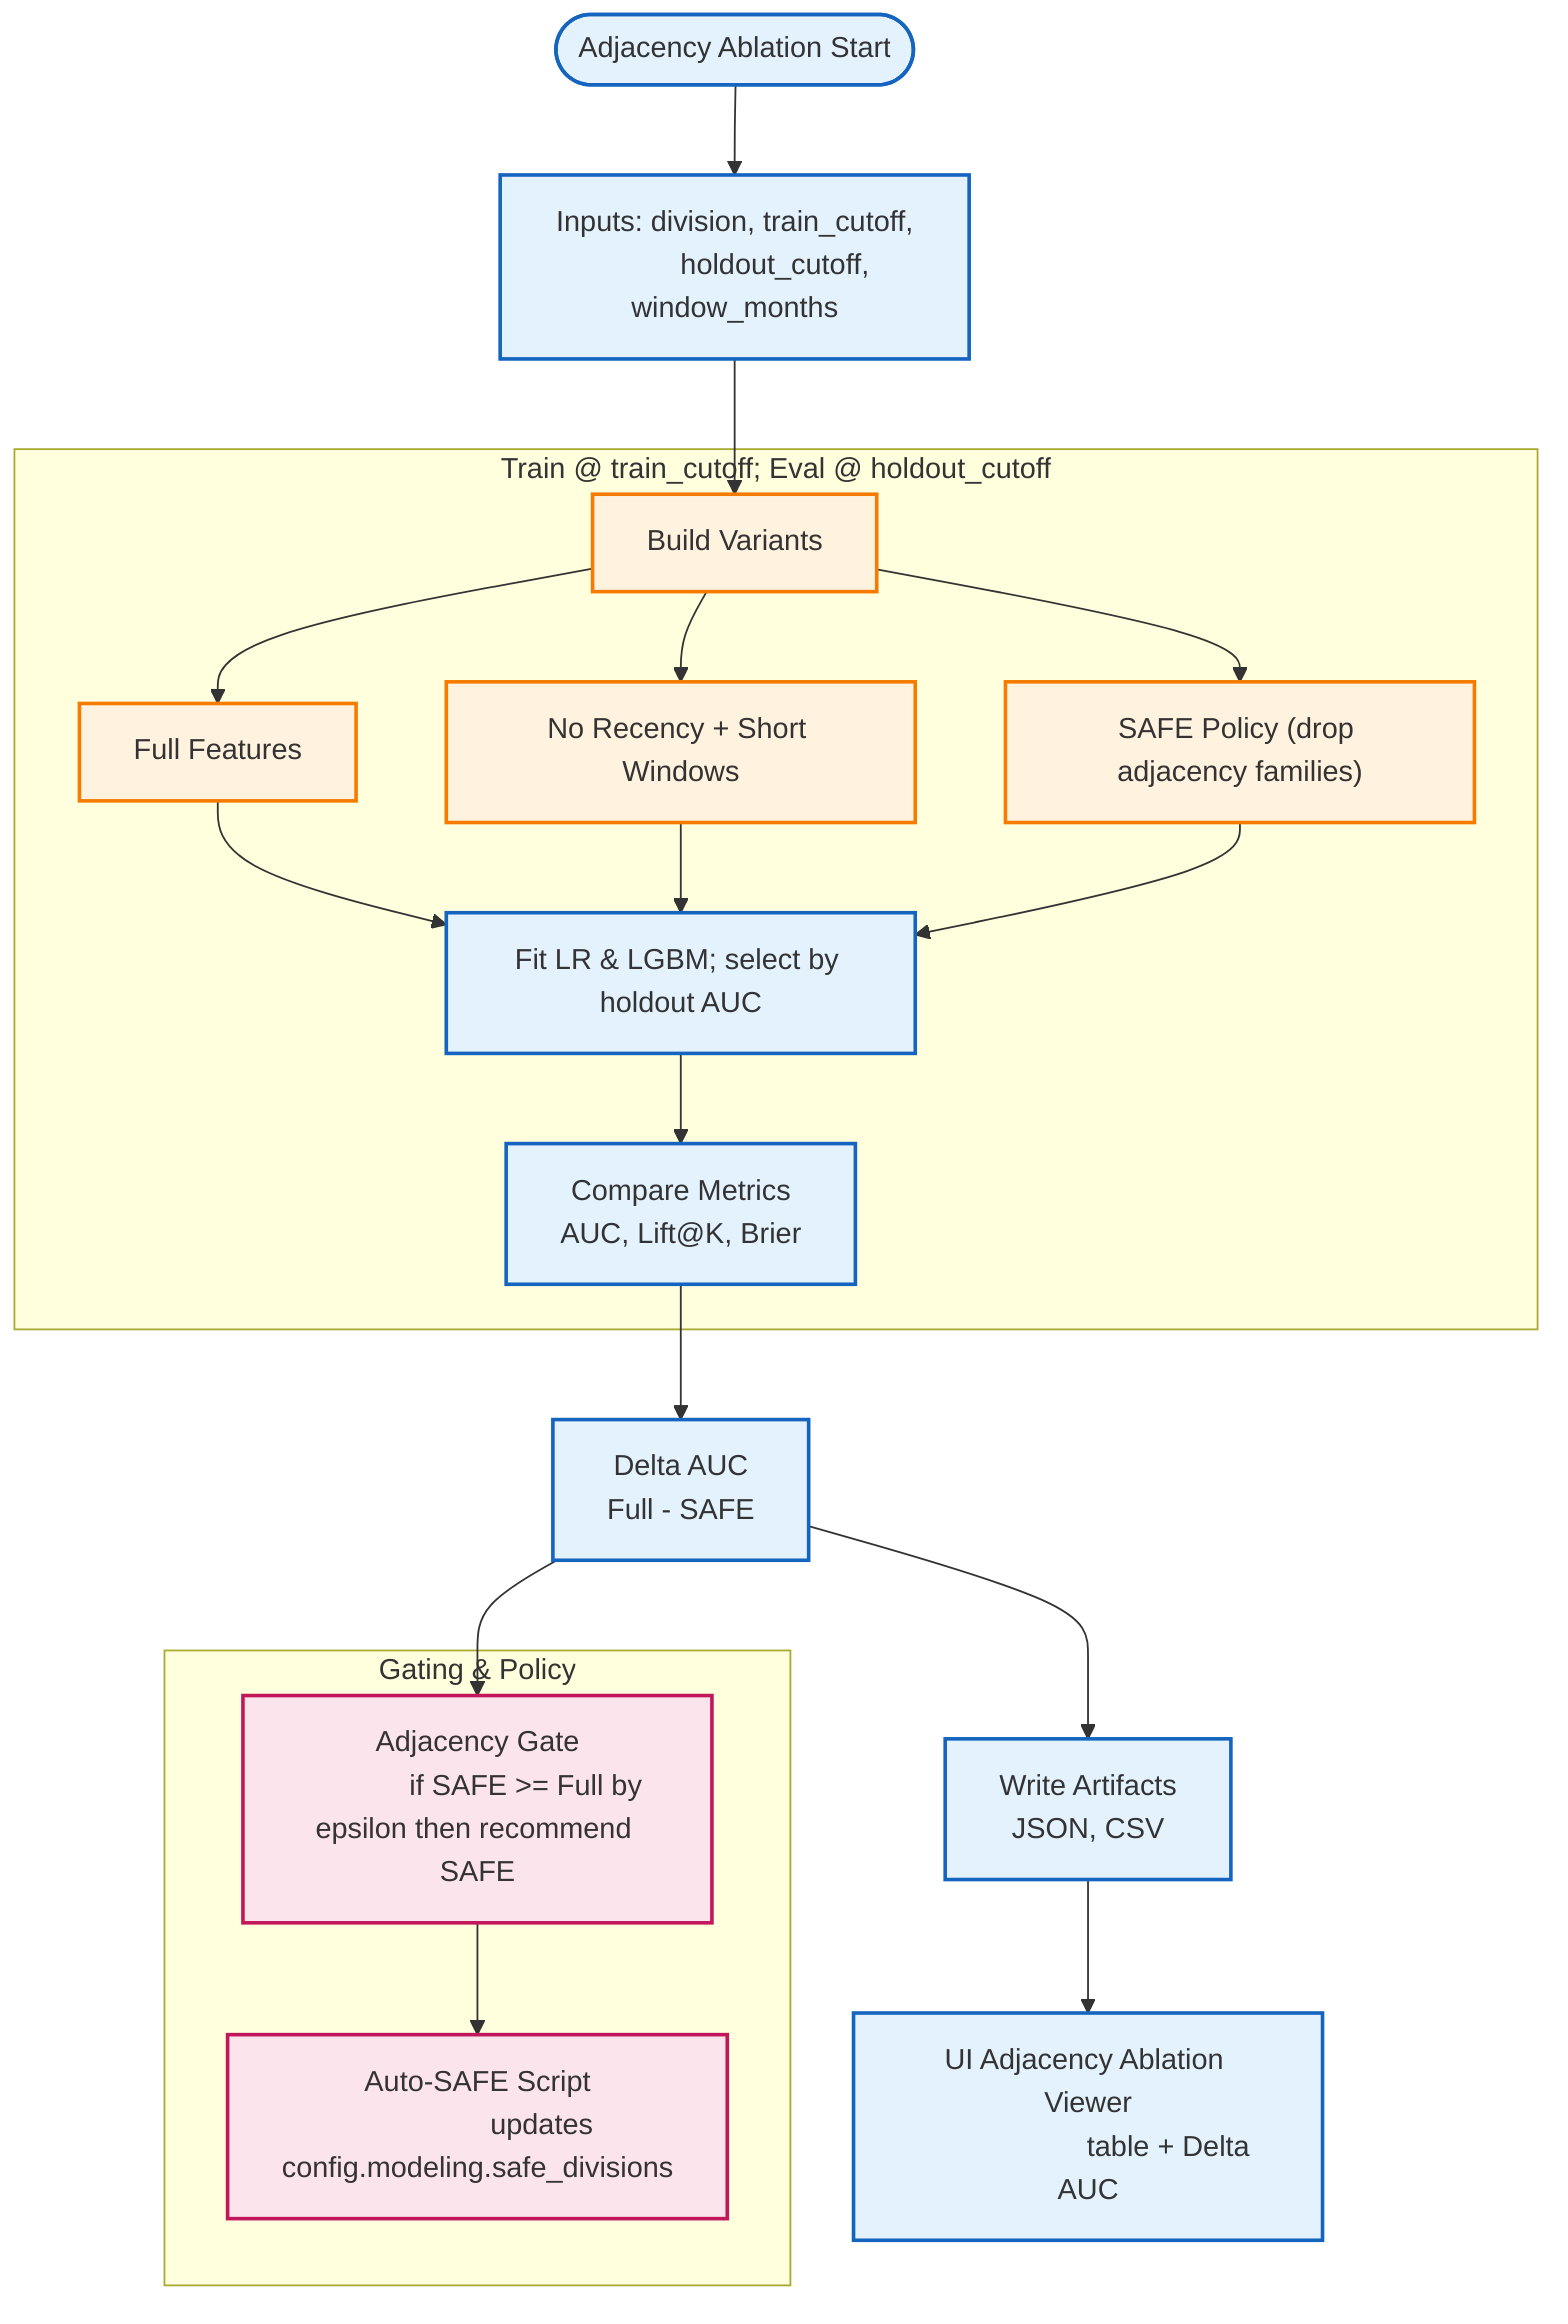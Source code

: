 %% GoSales Engine - Adjacency Ablation Triad and Auto-SAFE

graph TB
    Start(["Adjacency Ablation Start"]) --> Inputs
    Inputs[Inputs: division, train_cutoff,
           holdout_cutoff, window_months] --> Variants

    subgraph "Train @ train_cutoff; Eval @ holdout_cutoff"
        Variants["Build Variants"]
        Full["Full Features"]
        NoRec["No Recency + Short Windows"]
        SAFE["SAFE Policy (drop adjacency families)"]
        FitSel["Fit LR & LGBM; select by holdout AUC"]
        Compare[Compare Metrics
                AUC, Lift@K, Brier]
    end

    Variants --> Full --> FitSel --> Compare
    Variants --> NoRec --> FitSel
    Variants --> SAFE --> FitSel

    Compare --> Delta["Delta AUC<br/>Full - SAFE"]
    Delta --> Artifacts[Write Artifacts
                         JSON, CSV]

    subgraph "Gating & Policy"
        Gate[Adjacency Gate
             if SAFE >= Full by epsilon then recommend SAFE]
        AutoSAFE[Auto-SAFE Script
                 updates config.modeling.safe_divisions]
    end

    Delta --> Gate --> AutoSAFE
    Artifacts --> UI[UI Adjacency Ablation Viewer
                     table + Delta AUC]

    %% Styling
    classDef node fill:#e3f2fd,stroke:#1565c0,stroke-width:2px
    classDef var fill:#fff3e0,stroke:#f57c00,stroke-width:2px
    classDef gate fill:#fce4ec,stroke:#c2185b,stroke-width:2px
    class Inputs,FitSel,Compare,Delta,Artifacts,UI node
    class Variants,Full,NoRec,SAFE var
    class Gate,AutoSAFE gate